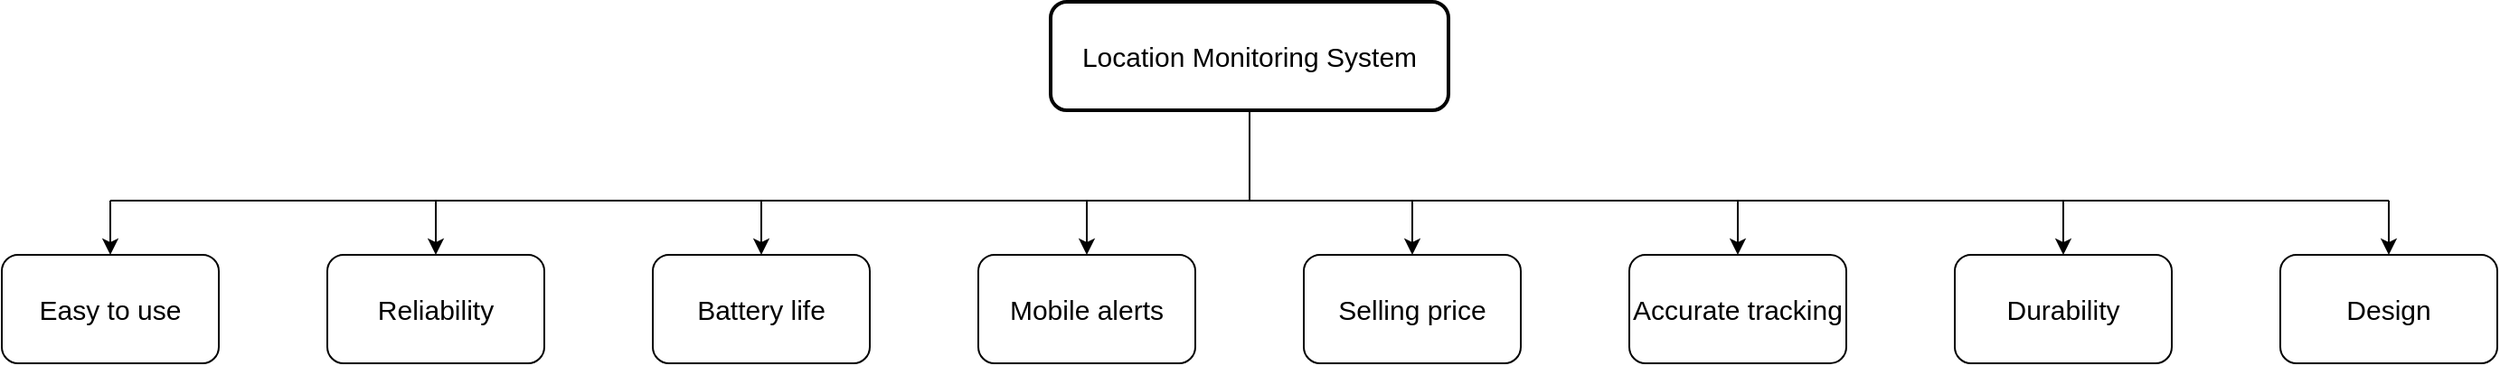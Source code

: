 <mxfile version="24.7.14">
  <diagram name="Page-1" id="b4qY4TUKTBq9A7x4mIjq">
    <mxGraphModel dx="2443" dy="784" grid="1" gridSize="10" guides="1" tooltips="1" connect="1" arrows="1" fold="1" page="1" pageScale="1" pageWidth="850" pageHeight="1100" math="0" shadow="0">
      <root>
        <mxCell id="0" />
        <mxCell id="1" parent="0" />
        <mxCell id="1FTbmse3qNkx1oouSHhA-13" style="edgeStyle=orthogonalEdgeStyle;rounded=0;orthogonalLoop=1;jettySize=auto;html=1;endArrow=none;endFill=0;" edge="1" parent="1" source="1FTbmse3qNkx1oouSHhA-1">
          <mxGeometry relative="1" as="geometry">
            <mxPoint x="470" y="440" as="targetPoint" />
          </mxGeometry>
        </mxCell>
        <mxCell id="1FTbmse3qNkx1oouSHhA-1" value="Location Monitoring System" style="rounded=1;whiteSpace=wrap;html=1;fontSize=15;strokeWidth=2;" vertex="1" parent="1">
          <mxGeometry x="360" y="330" width="220" height="60" as="geometry" />
        </mxCell>
        <mxCell id="1FTbmse3qNkx1oouSHhA-15" style="edgeStyle=orthogonalEdgeStyle;rounded=0;orthogonalLoop=1;jettySize=auto;html=1;endArrow=none;endFill=0;startArrow=classic;startFill=1;" edge="1" parent="1" source="1FTbmse3qNkx1oouSHhA-2">
          <mxGeometry relative="1" as="geometry">
            <mxPoint x="-160" y="440" as="targetPoint" />
          </mxGeometry>
        </mxCell>
        <mxCell id="1FTbmse3qNkx1oouSHhA-2" value="Easy to use" style="rounded=1;whiteSpace=wrap;html=1;fontSize=15;" vertex="1" parent="1">
          <mxGeometry x="-220" y="470" width="120" height="60" as="geometry" />
        </mxCell>
        <mxCell id="1FTbmse3qNkx1oouSHhA-16" style="edgeStyle=orthogonalEdgeStyle;rounded=0;orthogonalLoop=1;jettySize=auto;html=1;endArrow=none;endFill=0;startArrow=classic;startFill=1;" edge="1" parent="1" source="1FTbmse3qNkx1oouSHhA-3">
          <mxGeometry relative="1" as="geometry">
            <mxPoint x="20" y="440" as="targetPoint" />
          </mxGeometry>
        </mxCell>
        <mxCell id="1FTbmse3qNkx1oouSHhA-3" value="Reliability" style="rounded=1;whiteSpace=wrap;html=1;fontSize=15;" vertex="1" parent="1">
          <mxGeometry x="-40" y="470" width="120" height="60" as="geometry" />
        </mxCell>
        <mxCell id="1FTbmse3qNkx1oouSHhA-17" style="edgeStyle=orthogonalEdgeStyle;rounded=0;orthogonalLoop=1;jettySize=auto;html=1;endArrow=none;endFill=0;startArrow=classic;startFill=1;" edge="1" parent="1" source="1FTbmse3qNkx1oouSHhA-4">
          <mxGeometry relative="1" as="geometry">
            <mxPoint x="200" y="440" as="targetPoint" />
          </mxGeometry>
        </mxCell>
        <mxCell id="1FTbmse3qNkx1oouSHhA-4" value="Battery life" style="rounded=1;whiteSpace=wrap;html=1;fontSize=15;" vertex="1" parent="1">
          <mxGeometry x="140" y="470" width="120" height="60" as="geometry" />
        </mxCell>
        <mxCell id="1FTbmse3qNkx1oouSHhA-18" style="edgeStyle=orthogonalEdgeStyle;rounded=0;orthogonalLoop=1;jettySize=auto;html=1;endArrow=none;endFill=0;startArrow=classic;startFill=1;" edge="1" parent="1" source="1FTbmse3qNkx1oouSHhA-5">
          <mxGeometry relative="1" as="geometry">
            <mxPoint x="380" y="440" as="targetPoint" />
          </mxGeometry>
        </mxCell>
        <mxCell id="1FTbmse3qNkx1oouSHhA-5" value="Mobile alerts" style="rounded=1;whiteSpace=wrap;html=1;fontSize=15;" vertex="1" parent="1">
          <mxGeometry x="320" y="470" width="120" height="60" as="geometry" />
        </mxCell>
        <mxCell id="1FTbmse3qNkx1oouSHhA-19" style="edgeStyle=orthogonalEdgeStyle;rounded=0;orthogonalLoop=1;jettySize=auto;html=1;endArrow=none;endFill=0;startArrow=classic;startFill=1;" edge="1" parent="1" source="1FTbmse3qNkx1oouSHhA-6">
          <mxGeometry relative="1" as="geometry">
            <mxPoint x="560" y="440" as="targetPoint" />
          </mxGeometry>
        </mxCell>
        <mxCell id="1FTbmse3qNkx1oouSHhA-6" value="Selling price" style="rounded=1;whiteSpace=wrap;html=1;fontSize=15;" vertex="1" parent="1">
          <mxGeometry x="500" y="470" width="120" height="60" as="geometry" />
        </mxCell>
        <mxCell id="1FTbmse3qNkx1oouSHhA-20" style="edgeStyle=orthogonalEdgeStyle;rounded=0;orthogonalLoop=1;jettySize=auto;html=1;endArrow=none;endFill=0;startArrow=classic;startFill=1;" edge="1" parent="1" source="1FTbmse3qNkx1oouSHhA-7">
          <mxGeometry relative="1" as="geometry">
            <mxPoint x="740" y="440" as="targetPoint" />
          </mxGeometry>
        </mxCell>
        <mxCell id="1FTbmse3qNkx1oouSHhA-7" value="Accurate tracking" style="rounded=1;whiteSpace=wrap;html=1;fontSize=15;" vertex="1" parent="1">
          <mxGeometry x="680" y="470" width="120" height="60" as="geometry" />
        </mxCell>
        <mxCell id="1FTbmse3qNkx1oouSHhA-21" style="edgeStyle=orthogonalEdgeStyle;rounded=0;orthogonalLoop=1;jettySize=auto;html=1;endArrow=none;endFill=0;startArrow=classic;startFill=1;" edge="1" parent="1" source="1FTbmse3qNkx1oouSHhA-8">
          <mxGeometry relative="1" as="geometry">
            <mxPoint x="920" y="440" as="targetPoint" />
          </mxGeometry>
        </mxCell>
        <mxCell id="1FTbmse3qNkx1oouSHhA-8" value="Durability" style="rounded=1;whiteSpace=wrap;html=1;fontSize=15;" vertex="1" parent="1">
          <mxGeometry x="860" y="470" width="120" height="60" as="geometry" />
        </mxCell>
        <mxCell id="1FTbmse3qNkx1oouSHhA-22" style="edgeStyle=orthogonalEdgeStyle;rounded=0;orthogonalLoop=1;jettySize=auto;html=1;endArrow=none;endFill=0;startArrow=classic;startFill=1;" edge="1" parent="1" source="1FTbmse3qNkx1oouSHhA-9">
          <mxGeometry relative="1" as="geometry">
            <mxPoint x="1100" y="440" as="targetPoint" />
          </mxGeometry>
        </mxCell>
        <mxCell id="1FTbmse3qNkx1oouSHhA-9" value="Design" style="rounded=1;whiteSpace=wrap;html=1;fontSize=15;" vertex="1" parent="1">
          <mxGeometry x="1040" y="470" width="120" height="60" as="geometry" />
        </mxCell>
        <mxCell id="1FTbmse3qNkx1oouSHhA-14" value="" style="endArrow=none;html=1;rounded=0;" edge="1" parent="1">
          <mxGeometry width="50" height="50" relative="1" as="geometry">
            <mxPoint x="-160" y="440" as="sourcePoint" />
            <mxPoint x="1100" y="440" as="targetPoint" />
          </mxGeometry>
        </mxCell>
      </root>
    </mxGraphModel>
  </diagram>
</mxfile>
